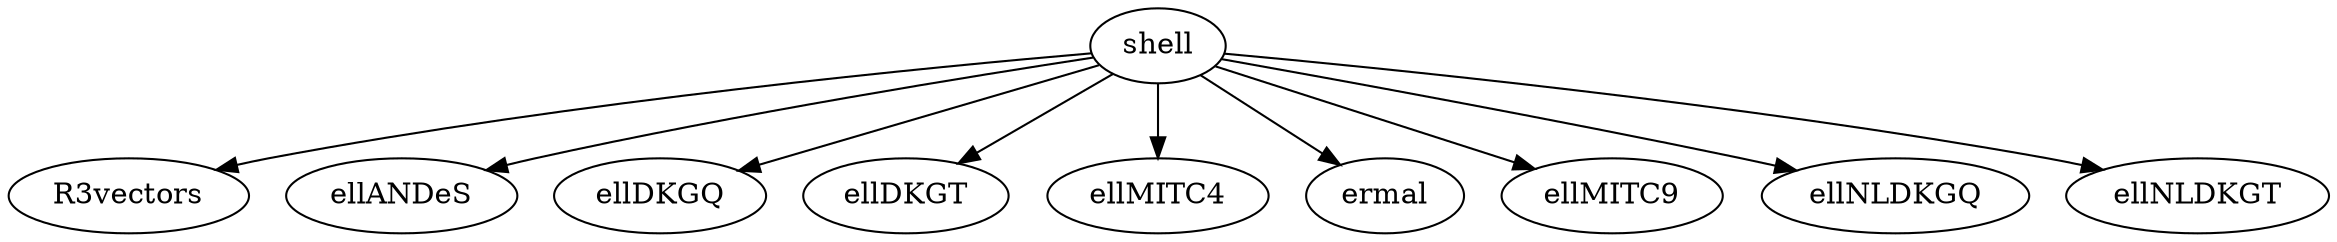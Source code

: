 digraph gra1{
shell->{
	R3vectors;
	ellANDeS;
	ellDKGQ;
	ellDKGT;
	ellMITC4;
	ermal;
	ellMITC9;
	ellNLDKGQ;
	ermal;
	ellNLDKGT
}
}
